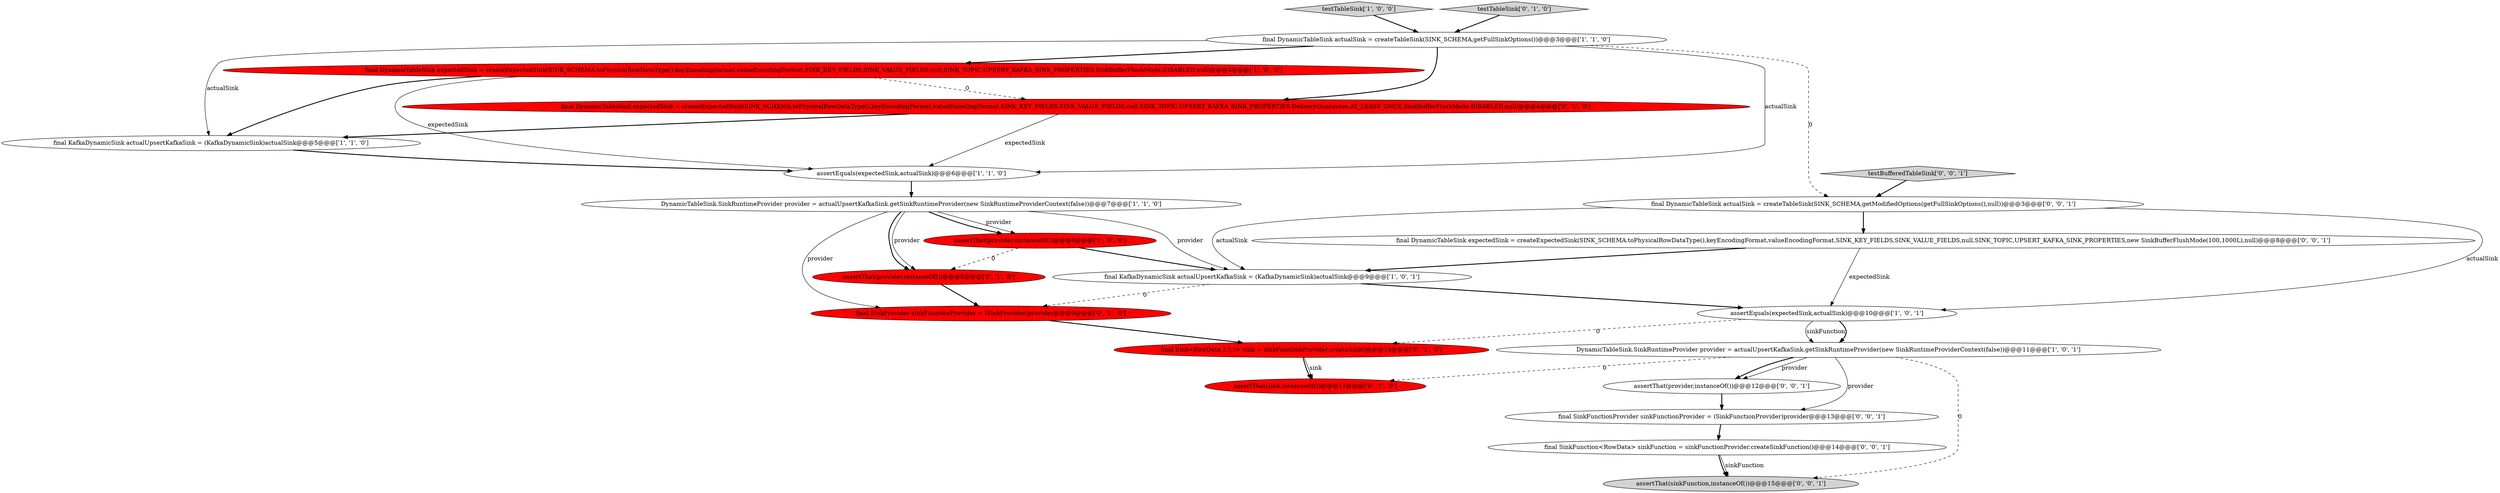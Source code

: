digraph {
2 [style = filled, label = "assertEquals(expectedSink,actualSink)@@@10@@@['1', '0', '1']", fillcolor = white, shape = ellipse image = "AAA0AAABBB1BBB"];
0 [style = filled, label = "testTableSink['1', '0', '0']", fillcolor = lightgray, shape = diamond image = "AAA0AAABBB1BBB"];
13 [style = filled, label = "final DynamicTableSink expectedSink = createExpectedSink(SINK_SCHEMA.toPhysicalRowDataType(),keyEncodingFormat,valueEncodingFormat,SINK_KEY_FIELDS,SINK_VALUE_FIELDS,null,SINK_TOPIC,UPSERT_KAFKA_SINK_PROPERTIES,DeliveryGuarantee.AT_LEAST_ONCE,SinkBufferFlushMode.DISABLED,null)@@@4@@@['0', '1', '0']", fillcolor = red, shape = ellipse image = "AAA1AAABBB2BBB"];
17 [style = filled, label = "final SinkFunction<RowData> sinkFunction = sinkFunctionProvider.createSinkFunction()@@@14@@@['0', '0', '1']", fillcolor = white, shape = ellipse image = "AAA0AAABBB3BBB"];
6 [style = filled, label = "DynamicTableSink.SinkRuntimeProvider provider = actualUpsertKafkaSink.getSinkRuntimeProvider(new SinkRuntimeProviderContext(false))@@@11@@@['1', '0', '1']", fillcolor = white, shape = ellipse image = "AAA0AAABBB1BBB"];
5 [style = filled, label = "final KafkaDynamicSink actualUpsertKafkaSink = (KafkaDynamicSink)actualSink@@@5@@@['1', '1', '0']", fillcolor = white, shape = ellipse image = "AAA0AAABBB1BBB"];
20 [style = filled, label = "testBufferedTableSink['0', '0', '1']", fillcolor = lightgray, shape = diamond image = "AAA0AAABBB3BBB"];
3 [style = filled, label = "final DynamicTableSink actualSink = createTableSink(SINK_SCHEMA,getFullSinkOptions())@@@3@@@['1', '1', '0']", fillcolor = white, shape = ellipse image = "AAA0AAABBB1BBB"];
12 [style = filled, label = "assertThat(sink,instanceOf())@@@11@@@['0', '1', '0']", fillcolor = red, shape = ellipse image = "AAA1AAABBB2BBB"];
9 [style = filled, label = "assertEquals(expectedSink,actualSink)@@@6@@@['1', '1', '0']", fillcolor = white, shape = ellipse image = "AAA0AAABBB1BBB"];
4 [style = filled, label = "final KafkaDynamicSink actualUpsertKafkaSink = (KafkaDynamicSink)actualSink@@@9@@@['1', '0', '1']", fillcolor = white, shape = ellipse image = "AAA0AAABBB1BBB"];
19 [style = filled, label = "final SinkFunctionProvider sinkFunctionProvider = (SinkFunctionProvider)provider@@@13@@@['0', '0', '1']", fillcolor = white, shape = ellipse image = "AAA0AAABBB3BBB"];
16 [style = filled, label = "assertThat(sinkFunction,instanceOf())@@@15@@@['0', '0', '1']", fillcolor = lightgray, shape = ellipse image = "AAA0AAABBB3BBB"];
1 [style = filled, label = "DynamicTableSink.SinkRuntimeProvider provider = actualUpsertKafkaSink.getSinkRuntimeProvider(new SinkRuntimeProviderContext(false))@@@7@@@['1', '1', '0']", fillcolor = white, shape = ellipse image = "AAA0AAABBB1BBB"];
21 [style = filled, label = "assertThat(provider,instanceOf())@@@12@@@['0', '0', '1']", fillcolor = white, shape = ellipse image = "AAA0AAABBB3BBB"];
8 [style = filled, label = "assertThat(provider,instanceOf())@@@8@@@['1', '0', '0']", fillcolor = red, shape = ellipse image = "AAA1AAABBB1BBB"];
10 [style = filled, label = "final Sink<RowData,?,?,?> sink = sinkFunctionProvider.createSink()@@@10@@@['0', '1', '0']", fillcolor = red, shape = ellipse image = "AAA1AAABBB2BBB"];
11 [style = filled, label = "final SinkProvider sinkFunctionProvider = (SinkProvider)provider@@@9@@@['0', '1', '0']", fillcolor = red, shape = ellipse image = "AAA1AAABBB2BBB"];
7 [style = filled, label = "final DynamicTableSink expectedSink = createExpectedSink(SINK_SCHEMA.toPhysicalRowDataType(),keyEncodingFormat,valueEncodingFormat,SINK_KEY_FIELDS,SINK_VALUE_FIELDS,null,SINK_TOPIC,UPSERT_KAFKA_SINK_PROPERTIES,SinkBufferFlushMode.DISABLED,null)@@@4@@@['1', '0', '0']", fillcolor = red, shape = ellipse image = "AAA1AAABBB1BBB"];
15 [style = filled, label = "testTableSink['0', '1', '0']", fillcolor = lightgray, shape = diamond image = "AAA0AAABBB2BBB"];
18 [style = filled, label = "final DynamicTableSink actualSink = createTableSink(SINK_SCHEMA,getModifiedOptions(getFullSinkOptions(),null))@@@3@@@['0', '0', '1']", fillcolor = white, shape = ellipse image = "AAA0AAABBB3BBB"];
14 [style = filled, label = "assertThat(provider,instanceOf())@@@8@@@['0', '1', '0']", fillcolor = red, shape = ellipse image = "AAA1AAABBB2BBB"];
22 [style = filled, label = "final DynamicTableSink expectedSink = createExpectedSink(SINK_SCHEMA.toPhysicalRowDataType(),keyEncodingFormat,valueEncodingFormat,SINK_KEY_FIELDS,SINK_VALUE_FIELDS,null,SINK_TOPIC,UPSERT_KAFKA_SINK_PROPERTIES,new SinkBufferFlushMode(100,1000L),null)@@@8@@@['0', '0', '1']", fillcolor = white, shape = ellipse image = "AAA0AAABBB3BBB"];
0->3 [style = bold, label=""];
18->4 [style = solid, label="actualSink"];
7->9 [style = solid, label="expectedSink"];
2->6 [style = solid, label="sinkFunction"];
1->8 [style = bold, label=""];
5->9 [style = bold, label=""];
21->19 [style = bold, label=""];
6->21 [style = solid, label="provider"];
2->6 [style = bold, label=""];
6->21 [style = bold, label=""];
3->18 [style = dashed, label="0"];
3->9 [style = solid, label="actualSink"];
13->9 [style = solid, label="expectedSink"];
19->17 [style = bold, label=""];
4->2 [style = bold, label=""];
8->14 [style = dashed, label="0"];
15->3 [style = bold, label=""];
3->5 [style = solid, label="actualSink"];
2->10 [style = dashed, label="0"];
22->4 [style = bold, label=""];
6->12 [style = dashed, label="0"];
20->18 [style = bold, label=""];
7->5 [style = bold, label=""];
6->16 [style = dashed, label="0"];
18->22 [style = bold, label=""];
18->2 [style = solid, label="actualSink"];
3->7 [style = bold, label=""];
6->19 [style = solid, label="provider"];
11->10 [style = bold, label=""];
10->12 [style = bold, label=""];
17->16 [style = solid, label="sinkFunction"];
1->8 [style = solid, label="provider"];
1->11 [style = solid, label="provider"];
22->2 [style = solid, label="expectedSink"];
13->5 [style = bold, label=""];
3->13 [style = bold, label=""];
7->13 [style = dashed, label="0"];
1->14 [style = solid, label="provider"];
1->14 [style = bold, label=""];
8->4 [style = bold, label=""];
4->11 [style = dashed, label="0"];
9->1 [style = bold, label=""];
1->4 [style = solid, label="provider"];
10->12 [style = solid, label="sink"];
14->11 [style = bold, label=""];
17->16 [style = bold, label=""];
}
